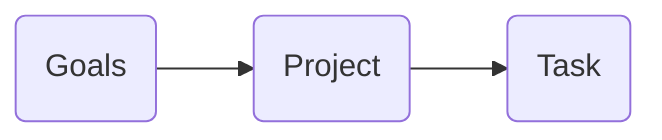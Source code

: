 %%graph LR;
%%    A --> b
%%    B-.->C

%%graph TD;
%%    A-->B;
%%    A-->C;
%%    B-->D;
%%    C-->D;    

%%sequenceDiagram
%%    participant Alice
%%    participant Bob
%%    Alice->>John: Hello John, how are you?
%%    loop HealthCheck
%%        John->>John: Fight against hypochondria
%%    end
%%    Note right of John: Rational thoughts <br/>prevail!
%%    John-->>Alice: Great!
%%    loop Disgesting Response 
%%        Alice->>Bob: John Is In good condition 
%%    end
%%    John->>Bob: How about you?
%%    Bob-->>John: Jolly good!

%%graph LR
%%    one.a1-->three.a1
%%    subgraph one
%%        a1-->a2
%%    end
%%    subgraph two
%%        b1-->b2
%%    end

flowchart LR;
    G(Goals) --> P(Project)--> PT(Task)